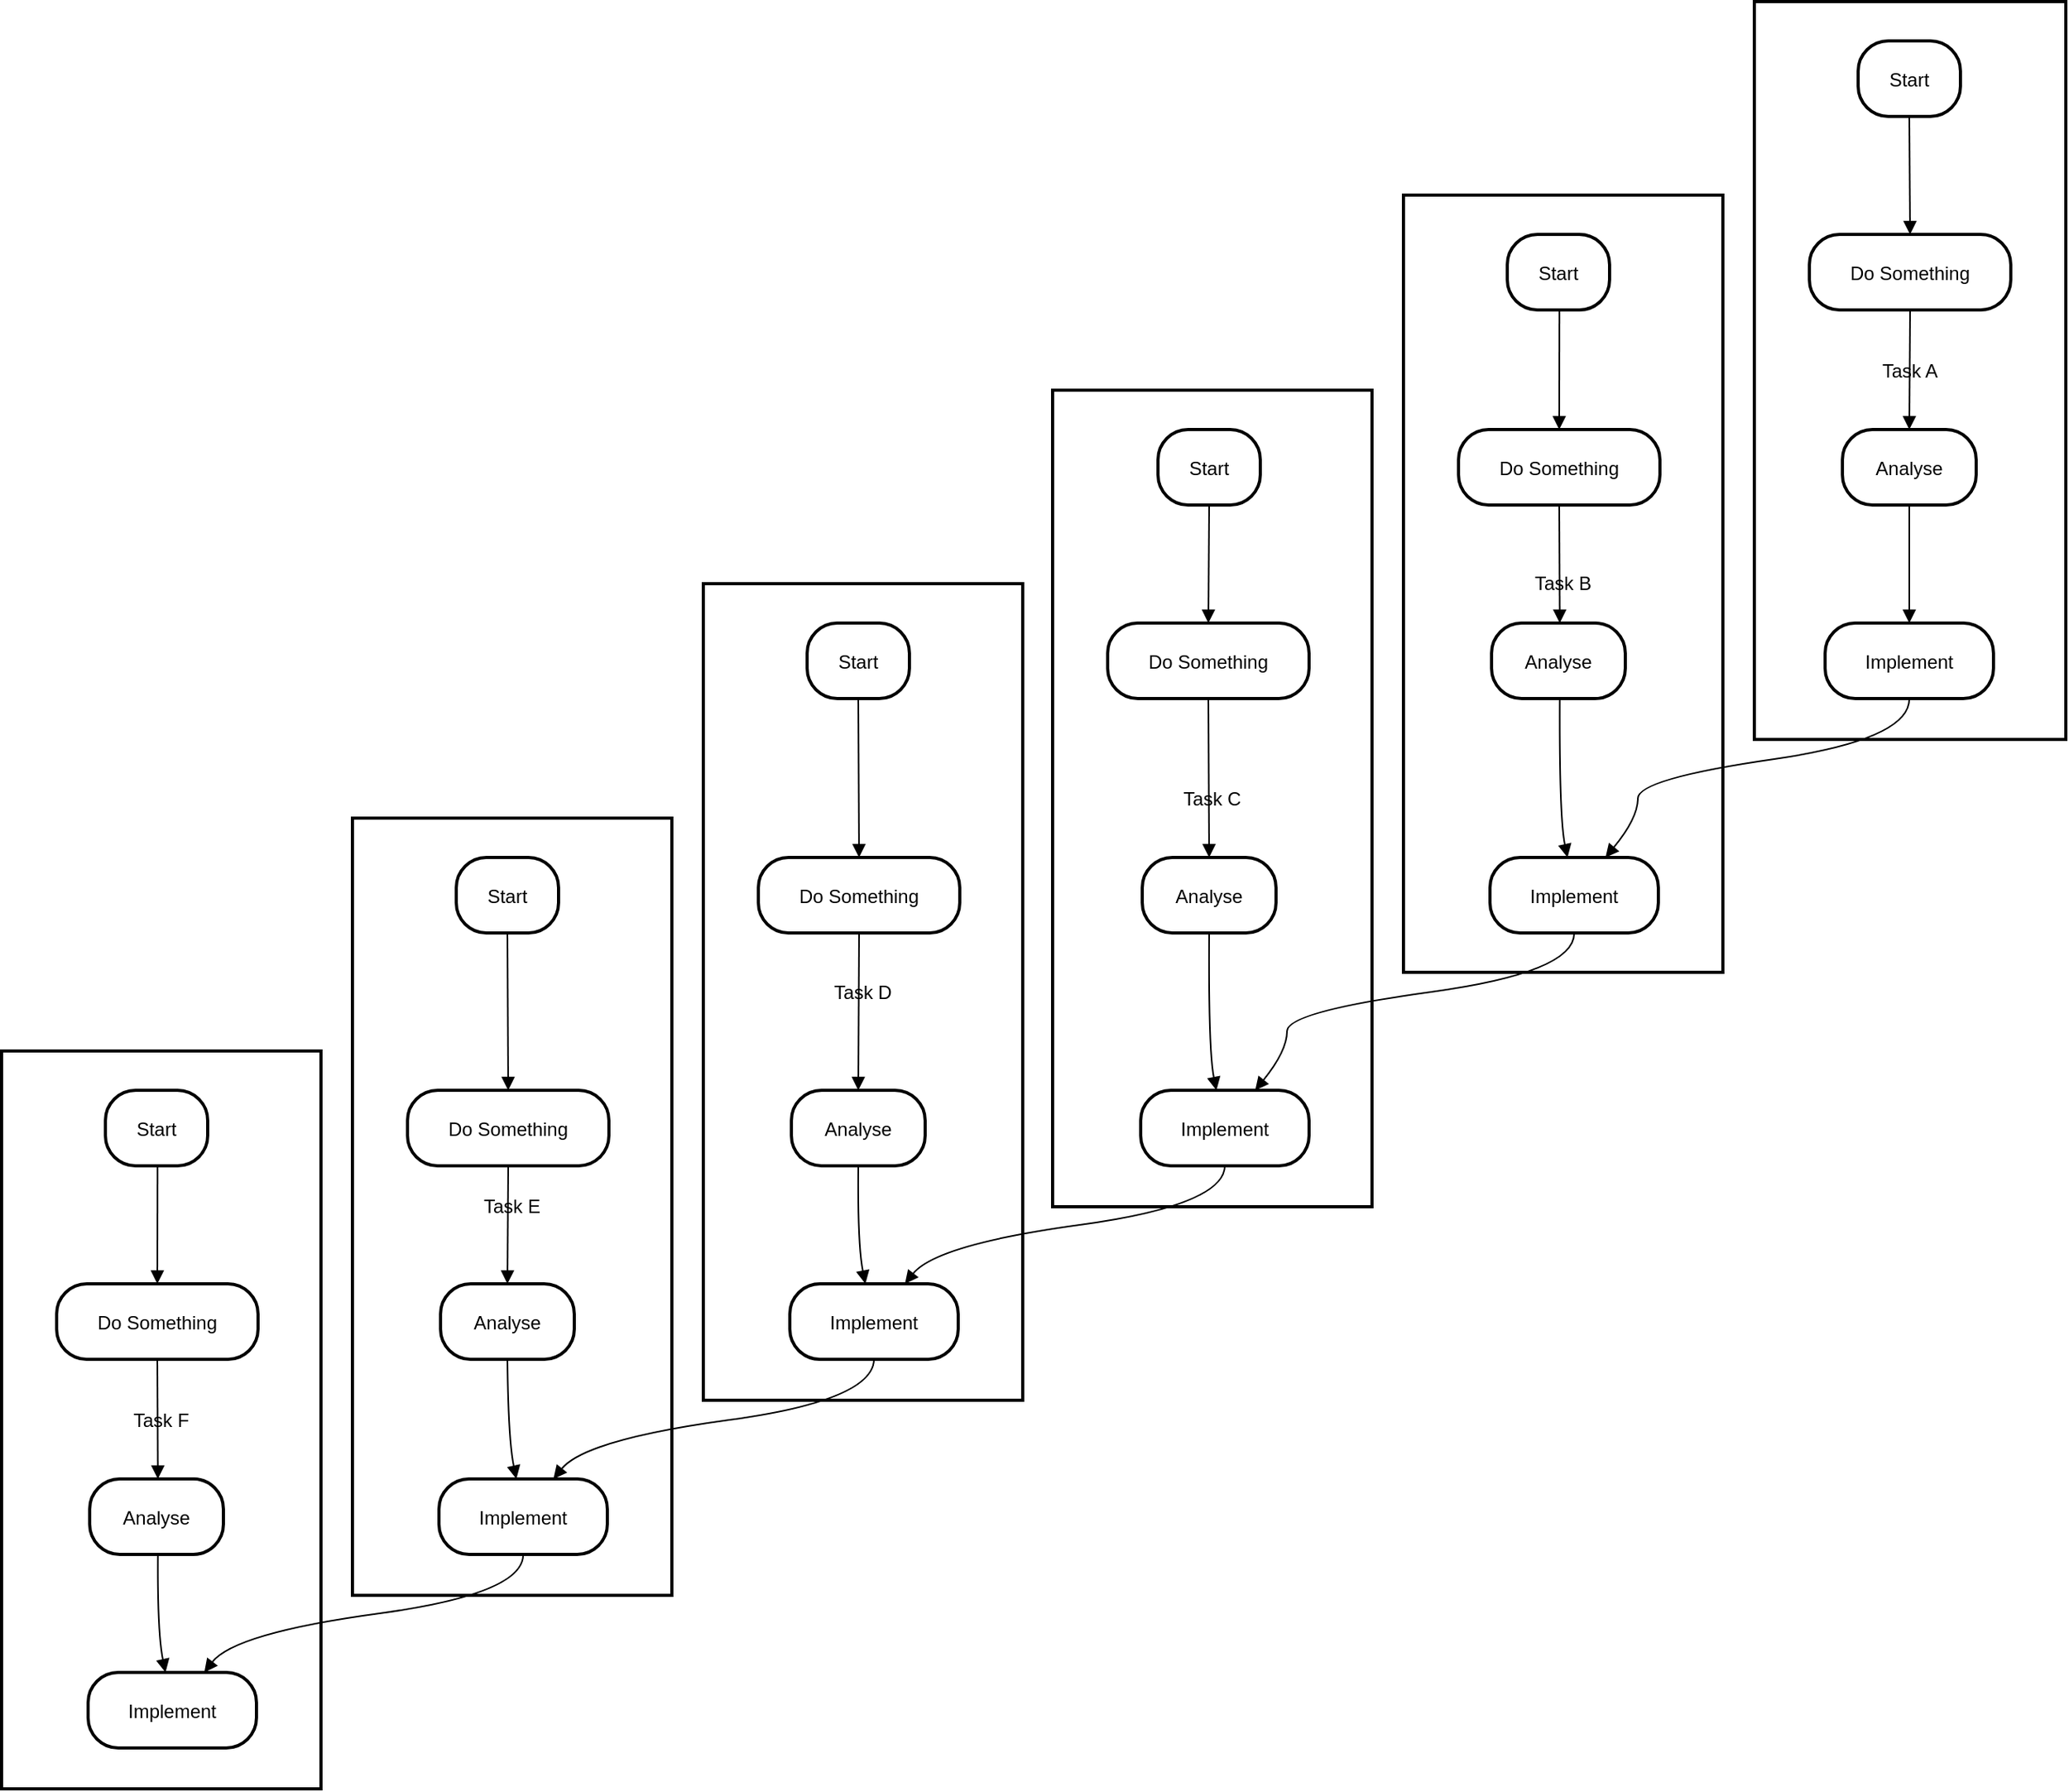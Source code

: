 <mxfile version="25.0.3">
  <diagram name="Page-1" id="zYYAePe7UpY1UOP6-Ak0">
    <mxGraphModel>
      <root>
        <mxCell id="0" />
        <mxCell id="1" parent="0" />
        <mxCell id="2" value="Task F" style="whiteSpace=wrap;strokeWidth=2;" vertex="1" parent="1">
          <mxGeometry x="8" y="675" width="203" height="469" as="geometry" />
        </mxCell>
        <mxCell id="3" value="Task E" style="whiteSpace=wrap;strokeWidth=2;" vertex="1" parent="1">
          <mxGeometry x="231" y="527" width="203" height="494" as="geometry" />
        </mxCell>
        <mxCell id="4" value="Task D" style="whiteSpace=wrap;strokeWidth=2;" vertex="1" parent="1">
          <mxGeometry x="454" y="378" width="203" height="519" as="geometry" />
        </mxCell>
        <mxCell id="5" value="Task C" style="whiteSpace=wrap;strokeWidth=2;" vertex="1" parent="1">
          <mxGeometry x="676" y="255" width="203" height="519" as="geometry" />
        </mxCell>
        <mxCell id="6" value="Task B" style="whiteSpace=wrap;strokeWidth=2;" vertex="1" parent="1">
          <mxGeometry x="899" y="131" width="203" height="494" as="geometry" />
        </mxCell>
        <mxCell id="7" value="Task A" style="whiteSpace=wrap;strokeWidth=2;" vertex="1" parent="1">
          <mxGeometry x="1122" y="8" width="198" height="469" as="geometry" />
        </mxCell>
        <mxCell id="8" value="Start" style="rounded=1;arcSize=40;strokeWidth=2" vertex="1" parent="1">
          <mxGeometry x="1188" y="33" width="65" height="48" as="geometry" />
        </mxCell>
        <mxCell id="9" value="Do Something" style="rounded=1;arcSize=40;strokeWidth=2" vertex="1" parent="1">
          <mxGeometry x="1157" y="156" width="128" height="48" as="geometry" />
        </mxCell>
        <mxCell id="10" value="Analyse" style="rounded=1;arcSize=40;strokeWidth=2" vertex="1" parent="1">
          <mxGeometry x="1178" y="280" width="85" height="48" as="geometry" />
        </mxCell>
        <mxCell id="11" value="Implement" style="rounded=1;arcSize=40;strokeWidth=2" vertex="1" parent="1">
          <mxGeometry x="1167" y="403" width="107" height="48" as="geometry" />
        </mxCell>
        <mxCell id="12" value="Start" style="rounded=1;arcSize=40;strokeWidth=2" vertex="1" parent="1">
          <mxGeometry x="965" y="156" width="65" height="48" as="geometry" />
        </mxCell>
        <mxCell id="13" value="Do Something" style="rounded=1;arcSize=40;strokeWidth=2" vertex="1" parent="1">
          <mxGeometry x="934" y="280" width="128" height="48" as="geometry" />
        </mxCell>
        <mxCell id="14" value="Analyse" style="rounded=1;arcSize=40;strokeWidth=2" vertex="1" parent="1">
          <mxGeometry x="955" y="403" width="85" height="48" as="geometry" />
        </mxCell>
        <mxCell id="15" value="Implement" style="rounded=1;arcSize=40;strokeWidth=2" vertex="1" parent="1">
          <mxGeometry x="954" y="552" width="107" height="48" as="geometry" />
        </mxCell>
        <mxCell id="16" value="Start" style="rounded=1;arcSize=40;strokeWidth=2" vertex="1" parent="1">
          <mxGeometry x="743" y="280" width="65" height="48" as="geometry" />
        </mxCell>
        <mxCell id="17" value="Do Something" style="rounded=1;arcSize=40;strokeWidth=2" vertex="1" parent="1">
          <mxGeometry x="711" y="403" width="128" height="48" as="geometry" />
        </mxCell>
        <mxCell id="18" value="Analyse" style="rounded=1;arcSize=40;strokeWidth=2" vertex="1" parent="1">
          <mxGeometry x="733" y="552" width="85" height="48" as="geometry" />
        </mxCell>
        <mxCell id="19" value="Implement" style="rounded=1;arcSize=40;strokeWidth=2" vertex="1" parent="1">
          <mxGeometry x="732" y="700" width="107" height="48" as="geometry" />
        </mxCell>
        <mxCell id="20" value="Start" style="rounded=1;arcSize=40;strokeWidth=2" vertex="1" parent="1">
          <mxGeometry x="520" y="403" width="65" height="48" as="geometry" />
        </mxCell>
        <mxCell id="21" value="Do Something" style="rounded=1;arcSize=40;strokeWidth=2" vertex="1" parent="1">
          <mxGeometry x="489" y="552" width="128" height="48" as="geometry" />
        </mxCell>
        <mxCell id="22" value="Analyse" style="rounded=1;arcSize=40;strokeWidth=2" vertex="1" parent="1">
          <mxGeometry x="510" y="700" width="85" height="48" as="geometry" />
        </mxCell>
        <mxCell id="23" value="Implement" style="rounded=1;arcSize=40;strokeWidth=2" vertex="1" parent="1">
          <mxGeometry x="509" y="823" width="107" height="48" as="geometry" />
        </mxCell>
        <mxCell id="24" value="Start" style="rounded=1;arcSize=40;strokeWidth=2" vertex="1" parent="1">
          <mxGeometry x="297" y="552" width="65" height="48" as="geometry" />
        </mxCell>
        <mxCell id="25" value="Do Something" style="rounded=1;arcSize=40;strokeWidth=2" vertex="1" parent="1">
          <mxGeometry x="266" y="700" width="128" height="48" as="geometry" />
        </mxCell>
        <mxCell id="26" value="Analyse" style="rounded=1;arcSize=40;strokeWidth=2" vertex="1" parent="1">
          <mxGeometry x="287" y="823" width="85" height="48" as="geometry" />
        </mxCell>
        <mxCell id="27" value="Implement" style="rounded=1;arcSize=40;strokeWidth=2" vertex="1" parent="1">
          <mxGeometry x="286" y="947" width="107" height="48" as="geometry" />
        </mxCell>
        <mxCell id="28" value="Start" style="rounded=1;arcSize=40;strokeWidth=2" vertex="1" parent="1">
          <mxGeometry x="74" y="700" width="65" height="48" as="geometry" />
        </mxCell>
        <mxCell id="29" value="Do Something" style="rounded=1;arcSize=40;strokeWidth=2" vertex="1" parent="1">
          <mxGeometry x="43" y="823" width="128" height="48" as="geometry" />
        </mxCell>
        <mxCell id="30" value="Analyse" style="rounded=1;arcSize=40;strokeWidth=2" vertex="1" parent="1">
          <mxGeometry x="64" y="947" width="85" height="48" as="geometry" />
        </mxCell>
        <mxCell id="31" value="Implement" style="rounded=1;arcSize=40;strokeWidth=2" vertex="1" parent="1">
          <mxGeometry x="63" y="1070" width="107" height="48" as="geometry" />
        </mxCell>
        <mxCell id="32" value="" style="curved=1;startArrow=none;endArrow=block;exitX=0.5;exitY=1.01;entryX=0.5;entryY=0.01;" edge="1" parent="1" source="8" target="9">
          <mxGeometry relative="1" as="geometry">
            <Array as="points" />
          </mxGeometry>
        </mxCell>
        <mxCell id="33" value="" style="curved=1;startArrow=none;endArrow=block;exitX=0.5;exitY=1.02;entryX=0.5;entryY=0;" edge="1" parent="1" source="9" target="10">
          <mxGeometry relative="1" as="geometry">
            <Array as="points" />
          </mxGeometry>
        </mxCell>
        <mxCell id="34" value="" style="curved=1;startArrow=none;endArrow=block;exitX=0.5;exitY=1;entryX=0.5;entryY=0;" edge="1" parent="1" source="10" target="11">
          <mxGeometry relative="1" as="geometry">
            <Array as="points" />
          </mxGeometry>
        </mxCell>
        <mxCell id="35" value="" style="curved=1;startArrow=none;endArrow=block;exitX=0.51;exitY=1.02;entryX=0.5;entryY=0;" edge="1" parent="1" source="12" target="13">
          <mxGeometry relative="1" as="geometry">
            <Array as="points" />
          </mxGeometry>
        </mxCell>
        <mxCell id="36" value="" style="curved=1;startArrow=none;endArrow=block;exitX=0.5;exitY=1;entryX=0.51;entryY=0;" edge="1" parent="1" source="13" target="14">
          <mxGeometry relative="1" as="geometry">
            <Array as="points" />
          </mxGeometry>
        </mxCell>
        <mxCell id="37" value="" style="curved=1;startArrow=none;endArrow=block;exitX=0.51;exitY=1.01;entryX=0.46;entryY=-0.01;" edge="1" parent="1" source="14" target="15">
          <mxGeometry relative="1" as="geometry">
            <Array as="points">
              <mxPoint x="998" y="527" />
            </Array>
          </mxGeometry>
        </mxCell>
        <mxCell id="38" value="" style="curved=1;startArrow=none;endArrow=block;exitX=0.5;exitY=1;entryX=0.5;entryY=0;" edge="1" parent="1" source="16" target="17">
          <mxGeometry relative="1" as="geometry">
            <Array as="points" />
          </mxGeometry>
        </mxCell>
        <mxCell id="39" value="" style="curved=1;startArrow=none;endArrow=block;exitX=0.5;exitY=1.01;entryX=0.5;entryY=-0.01;" edge="1" parent="1" source="17" target="18">
          <mxGeometry relative="1" as="geometry">
            <Array as="points" />
          </mxGeometry>
        </mxCell>
        <mxCell id="40" value="" style="curved=1;startArrow=none;endArrow=block;exitX=0.5;exitY=1;entryX=0.45;entryY=0;" edge="1" parent="1" source="18" target="19">
          <mxGeometry relative="1" as="geometry">
            <Array as="points">
              <mxPoint x="775" y="675" />
            </Array>
          </mxGeometry>
        </mxCell>
        <mxCell id="41" value="" style="curved=1;startArrow=none;endArrow=block;exitX=0.5;exitY=1.01;entryX=0.69;entryY=-0.01;" edge="1" parent="1" source="11" target="15">
          <mxGeometry relative="1" as="geometry">
            <Array as="points">
              <mxPoint x="1221" y="477" />
              <mxPoint x="1048" y="502" />
              <mxPoint x="1048" y="527" />
            </Array>
          </mxGeometry>
        </mxCell>
        <mxCell id="42" value="" style="curved=1;startArrow=none;endArrow=block;exitX=0.5;exitY=1;entryX=0.68;entryY=0;" edge="1" parent="1" source="15" target="19">
          <mxGeometry relative="1" as="geometry">
            <Array as="points">
              <mxPoint x="1008" y="625" />
              <mxPoint x="825" y="650" />
              <mxPoint x="825" y="675" />
            </Array>
          </mxGeometry>
        </mxCell>
        <mxCell id="43" value="" style="curved=1;startArrow=none;endArrow=block;exitX=0.5;exitY=1.01;entryX=0.5;entryY=-0.01;" edge="1" parent="1" source="20" target="21">
          <mxGeometry relative="1" as="geometry">
            <Array as="points" />
          </mxGeometry>
        </mxCell>
        <mxCell id="44" value="" style="curved=1;startArrow=none;endArrow=block;exitX=0.5;exitY=1;entryX=0.5;entryY=0;" edge="1" parent="1" source="21" target="22">
          <mxGeometry relative="1" as="geometry">
            <Array as="points" />
          </mxGeometry>
        </mxCell>
        <mxCell id="45" value="" style="curved=1;startArrow=none;endArrow=block;exitX=0.5;exitY=1.01;entryX=0.45;entryY=0.01;" edge="1" parent="1" source="22" target="23">
          <mxGeometry relative="1" as="geometry">
            <Array as="points">
              <mxPoint x="552" y="798" />
            </Array>
          </mxGeometry>
        </mxCell>
        <mxCell id="46" value="" style="curved=1;startArrow=none;endArrow=block;exitX=0.5;exitY=1.01;entryX=0.68;entryY=0.01;" edge="1" parent="1" source="19" target="23">
          <mxGeometry relative="1" as="geometry">
            <Array as="points">
              <mxPoint x="785" y="773" />
              <mxPoint x="602" y="798" />
            </Array>
          </mxGeometry>
        </mxCell>
        <mxCell id="47" value="" style="curved=1;startArrow=none;endArrow=block;exitX=0.5;exitY=1;entryX=0.5;entryY=0;" edge="1" parent="1" source="24" target="25">
          <mxGeometry relative="1" as="geometry">
            <Array as="points" />
          </mxGeometry>
        </mxCell>
        <mxCell id="48" value="" style="curved=1;startArrow=none;endArrow=block;exitX=0.5;exitY=1.01;entryX=0.5;entryY=0.01;" edge="1" parent="1" source="25" target="26">
          <mxGeometry relative="1" as="geometry">
            <Array as="points" />
          </mxGeometry>
        </mxCell>
        <mxCell id="49" value="" style="curved=1;startArrow=none;endArrow=block;exitX=0.5;exitY=1.02;entryX=0.46;entryY=0;" edge="1" parent="1" source="26" target="27">
          <mxGeometry relative="1" as="geometry">
            <Array as="points">
              <mxPoint x="330" y="922" />
            </Array>
          </mxGeometry>
        </mxCell>
        <mxCell id="50" value="" style="curved=1;startArrow=none;endArrow=block;exitX=0.5;exitY=1.02;entryX=0.68;entryY=0;" edge="1" parent="1" source="23" target="27">
          <mxGeometry relative="1" as="geometry">
            <Array as="points">
              <mxPoint x="562" y="897" />
              <mxPoint x="379" y="922" />
            </Array>
          </mxGeometry>
        </mxCell>
        <mxCell id="51" value="" style="curved=1;startArrow=none;endArrow=block;exitX=0.51;exitY=1.01;entryX=0.5;entryY=0.01;" edge="1" parent="1" source="28" target="29">
          <mxGeometry relative="1" as="geometry">
            <Array as="points" />
          </mxGeometry>
        </mxCell>
        <mxCell id="52" value="" style="curved=1;startArrow=none;endArrow=block;exitX=0.5;exitY=1.02;entryX=0.51;entryY=0;" edge="1" parent="1" source="29" target="30">
          <mxGeometry relative="1" as="geometry">
            <Array as="points" />
          </mxGeometry>
        </mxCell>
        <mxCell id="53" value="" style="curved=1;startArrow=none;endArrow=block;exitX=0.51;exitY=1;entryX=0.46;entryY=0;" edge="1" parent="1" source="30" target="31">
          <mxGeometry relative="1" as="geometry">
            <Array as="points">
              <mxPoint x="107" y="1045" />
            </Array>
          </mxGeometry>
        </mxCell>
        <mxCell id="54" value="" style="curved=1;startArrow=none;endArrow=block;exitX=0.5;exitY=1;entryX=0.69;entryY=0;" edge="1" parent="1" source="27" target="31">
          <mxGeometry relative="1" as="geometry">
            <Array as="points">
              <mxPoint x="340" y="1020" />
              <mxPoint x="156" y="1045" />
            </Array>
          </mxGeometry>
        </mxCell>
      </root>
    </mxGraphModel>
  </diagram>
</mxfile>
